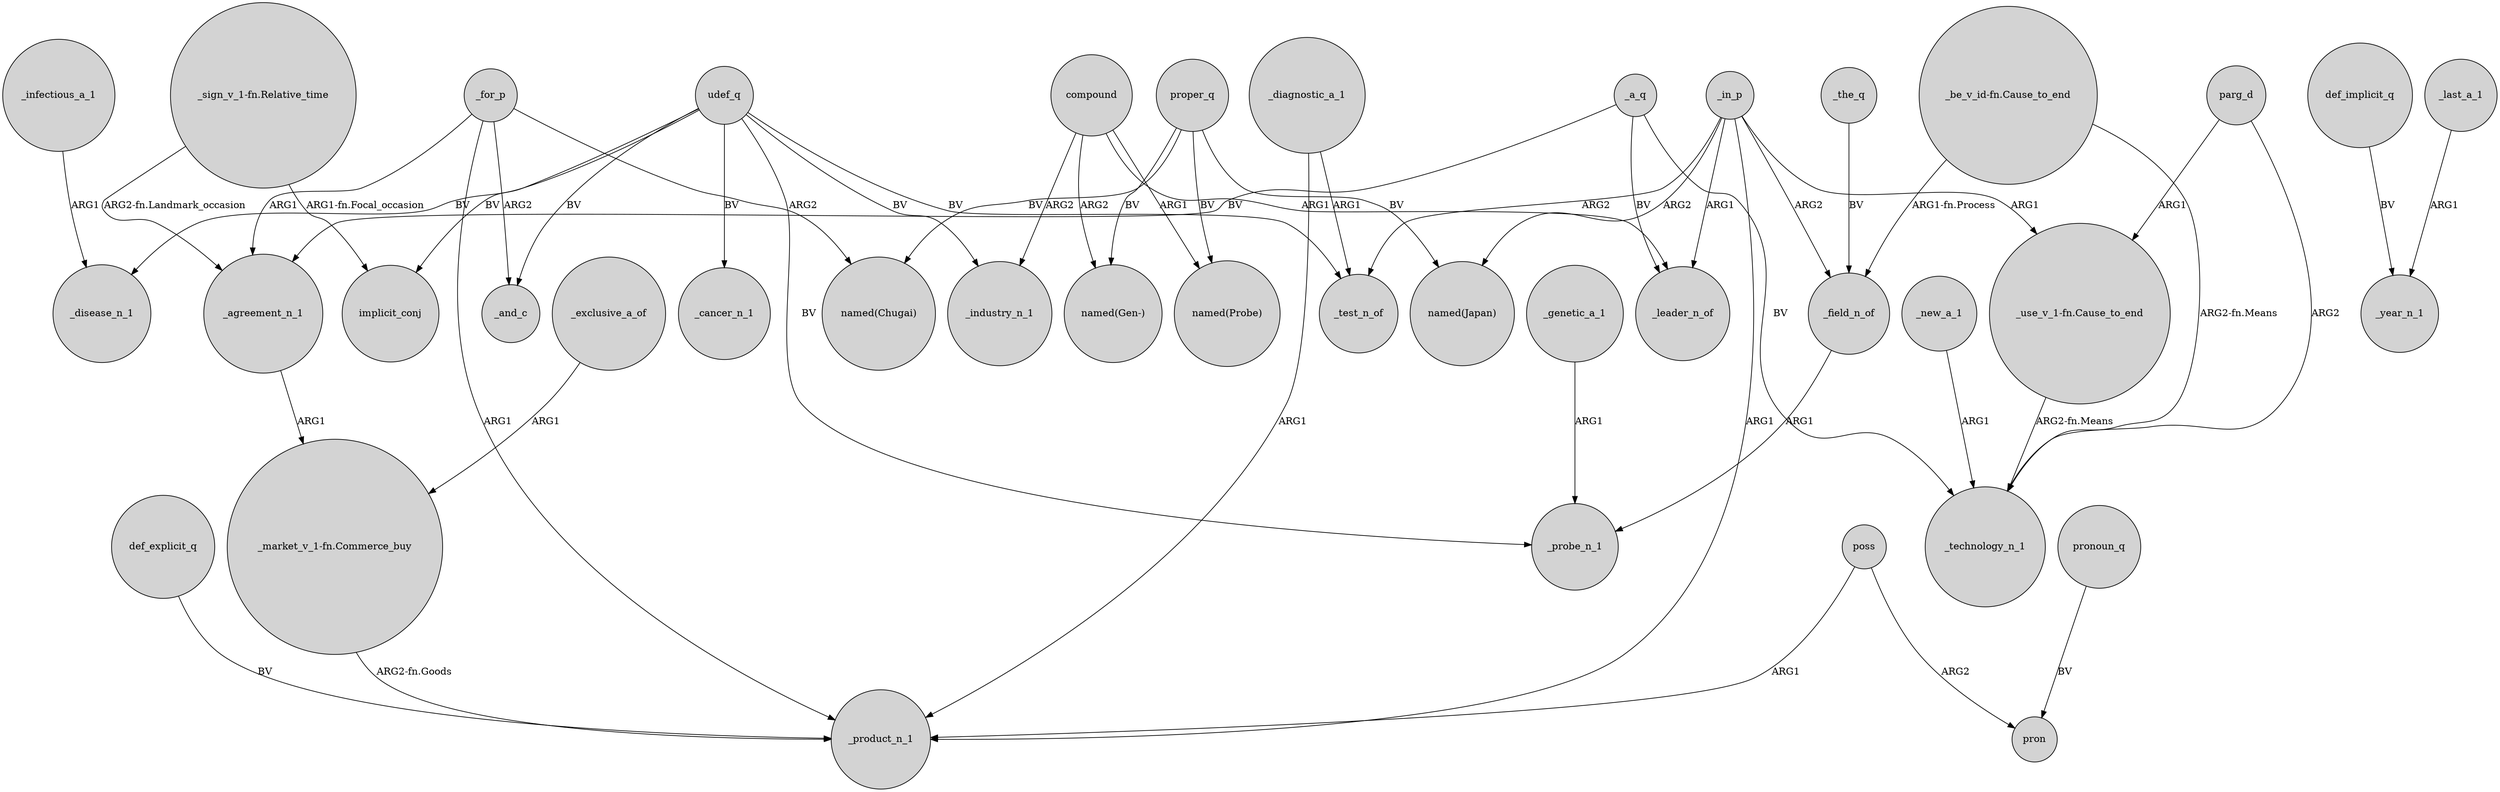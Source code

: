 digraph {
	node [shape=circle style=filled]
	udef_q -> _disease_n_1 [label=BV]
	def_explicit_q -> _product_n_1 [label=BV]
	"_be_v_id-fn.Cause_to_end" -> _technology_n_1 [label="ARG2-fn.Means"]
	"_sign_v_1-fn.Relative_time" -> implicit_conj [label="ARG1-fn.Focal_occasion"]
	compound -> _industry_n_1 [label=ARG2]
	_for_p -> _product_n_1 [label=ARG1]
	_field_n_of -> _probe_n_1 [label=ARG1]
	compound -> "named(Probe)" [label=ARG1]
	def_implicit_q -> _year_n_1 [label=BV]
	_in_p -> _field_n_of [label=ARG2]
	_diagnostic_a_1 -> _test_n_of [label=ARG1]
	udef_q -> _test_n_of [label=BV]
	_new_a_1 -> _technology_n_1 [label=ARG1]
	_infectious_a_1 -> _disease_n_1 [label=ARG1]
	udef_q -> _and_c [label=BV]
	_a_q -> _leader_n_of [label=BV]
	_in_p -> _test_n_of [label=ARG2]
	udef_q -> _probe_n_1 [label=BV]
	pronoun_q -> pron [label=BV]
	compound -> "named(Gen-)" [label=ARG2]
	"_sign_v_1-fn.Relative_time" -> _agreement_n_1 [label="ARG2-fn.Landmark_occasion"]
	poss -> pron [label=ARG2]
	_in_p -> "_use_v_1-fn.Cause_to_end" [label=ARG1]
	_genetic_a_1 -> _probe_n_1 [label=ARG1]
	_for_p -> _and_c [label=ARG2]
	proper_q -> "named(Probe)" [label=BV]
	parg_d -> "_use_v_1-fn.Cause_to_end" [label=ARG1]
	proper_q -> "named(Chugai)" [label=BV]
	proper_q -> "named(Japan)" [label=BV]
	"_market_v_1-fn.Commerce_buy" -> _product_n_1 [label="ARG2-fn.Goods"]
	_last_a_1 -> _year_n_1 [label=ARG1]
	_a_q -> _agreement_n_1 [label=BV]
	"_use_v_1-fn.Cause_to_end" -> _technology_n_1 [label="ARG2-fn.Means"]
	_in_p -> _leader_n_of [label=ARG1]
	_diagnostic_a_1 -> _product_n_1 [label=ARG1]
	"_be_v_id-fn.Cause_to_end" -> _field_n_of [label="ARG1-fn.Process"]
	_agreement_n_1 -> "_market_v_1-fn.Commerce_buy" [label=ARG1]
	_for_p -> _agreement_n_1 [label=ARG1]
	_the_q -> _field_n_of [label=BV]
	udef_q -> _industry_n_1 [label=BV]
	_in_p -> _product_n_1 [label=ARG1]
	_a_q -> _technology_n_1 [label=BV]
	_in_p -> "named(Japan)" [label=ARG2]
	_for_p -> "named(Chugai)" [label=ARG2]
	_exclusive_a_of -> "_market_v_1-fn.Commerce_buy" [label=ARG1]
	compound -> _leader_n_of [label=ARG1]
	poss -> _product_n_1 [label=ARG1]
	proper_q -> "named(Gen-)" [label=BV]
	udef_q -> implicit_conj [label=BV]
	udef_q -> _cancer_n_1 [label=BV]
	parg_d -> _technology_n_1 [label=ARG2]
}
